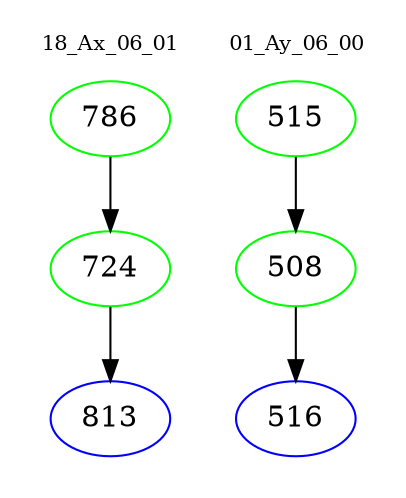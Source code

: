 digraph{
subgraph cluster_0 {
color = white
label = "18_Ax_06_01";
fontsize=10;
T0_786 [label="786", color="green"]
T0_786 -> T0_724 [color="black"]
T0_724 [label="724", color="green"]
T0_724 -> T0_813 [color="black"]
T0_813 [label="813", color="blue"]
}
subgraph cluster_1 {
color = white
label = "01_Ay_06_00";
fontsize=10;
T1_515 [label="515", color="green"]
T1_515 -> T1_508 [color="black"]
T1_508 [label="508", color="green"]
T1_508 -> T1_516 [color="black"]
T1_516 [label="516", color="blue"]
}
}
